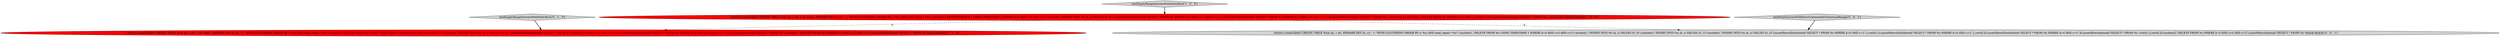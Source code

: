 digraph {
0 [style = filled, label = "testEmptyRangeQueriesWithStaticRow['1', '0', '0']", fillcolor = lightgray, shape = diamond image = "AAA0AAABBB1BBB"];
1 [style = filled, label = "tester().createTable(\"CREATE TABLE %s(k int, c int, s int static, PRIMARY KEY (k, c)) \" + \"WITH CLUSTERING ORDER BY (c %s) AND read_repair='%s'\").mutate(1,\"DELETE FROM %s USING TIMESTAMP 1 WHERE k=0 AND c>0 AND c<3\").mutate(1,\"INSERT INTO %s (k, s) VALUES (0, 0)\").assertRowsDistributed(\"SELECT * FROM %s WHERE k=0 AND c>1 and c<=1\",1).assertRowsDistributed(\"SELECT * FROM %s WHERE k=0 AND c>2 and c<=2\",0).assertRowsInternal(\"SELECT * FROM %s\",row(0,null,0)).mutate(2,\"DELETE FROM %s WHERE k=0 AND c>0 AND c<3\").assertRowsInternal(\"SELECT * FROM %s\",row(0,null,0))@@@3@@@['1', '0', '0']", fillcolor = red, shape = ellipse image = "AAA1AAABBB1BBB"];
4 [style = filled, label = "testPointQueriesWithRowsContainedInTombstoneRange['0', '0', '1']", fillcolor = lightgray, shape = diamond image = "AAA0AAABBB3BBB"];
3 [style = filled, label = "tester().createTable(\"CREATE TABLE %s(k int, c int, s int static, PRIMARY KEY (k, c)) \" + \"WITH CLUSTERING ORDER BY (c %s) AND read_repair='%s'\").mutate(1,\"DELETE FROM %s USING TIMESTAMP 1 WHERE k=0 AND c>0 AND c<3\").mutate(1,\"INSERT INTO %s (k, s) VALUES (0, 0)\").assertRowsDistributed(\"SELECT * FROM %s WHERE k=0 AND c>1 and c<=1\",0).assertRowsDistributed(\"SELECT * FROM %s WHERE k=0 AND c>2 and c<=2\",0).assertRowsInternal(\"SELECT * FROM %s\").mutate(2,\"DELETE FROM %s WHERE k=0 AND c>0 AND c<3\").assertRowsInternal(\"SELECT * FROM %s\")@@@3@@@['0', '1', '0']", fillcolor = red, shape = ellipse image = "AAA1AAABBB2BBB"];
2 [style = filled, label = "testEmptyRangeQueriesWithStaticRow['0', '1', '0']", fillcolor = lightgray, shape = diamond image = "AAA0AAABBB2BBB"];
5 [style = filled, label = "tester().createTable(\"CREATE TABLE %s(k int, c int, PRIMARY KEY (k, c)) \" + \"WITH CLUSTERING ORDER BY (c %s) AND read_repair='%s'\").mutate(1,\"DELETE FROM %s USING TIMESTAMP 1 WHERE k=0 AND c>0 AND c<3\").mutate(1,\"INSERT INTO %s (k, c) VALUES (0, 0)\").mutate(1,\"INSERT INTO %s (k, c) VALUES (0, 1)\").mutate(1,\"INSERT INTO %s (k, c) VALUES (0, 2)\").assertRowsDistributed(\"SELECT * FROM %s WHERE k=0 AND c=1\",1,row(0,1)).assertRowsDistributed(\"SELECT * FROM %s WHERE k=0 AND c=2\",1,row(0,2)).assertRowsDistributed(\"SELECT * FROM %s WHERE k=0 AND c=3\",0).assertRowsInternal(\"SELECT * FROM %s\",row(0,1),row(0,2)).mutate(2,\"DELETE FROM %s WHERE k=0 AND c>0 AND c<3\").assertRowsInternal(\"SELECT * FROM %s\")@@@3@@@['0', '0', '1']", fillcolor = lightgray, shape = ellipse image = "AAA0AAABBB3BBB"];
1->5 [style = dashed, label="0"];
1->3 [style = dashed, label="0"];
4->5 [style = bold, label=""];
0->1 [style = bold, label=""];
2->3 [style = bold, label=""];
}
